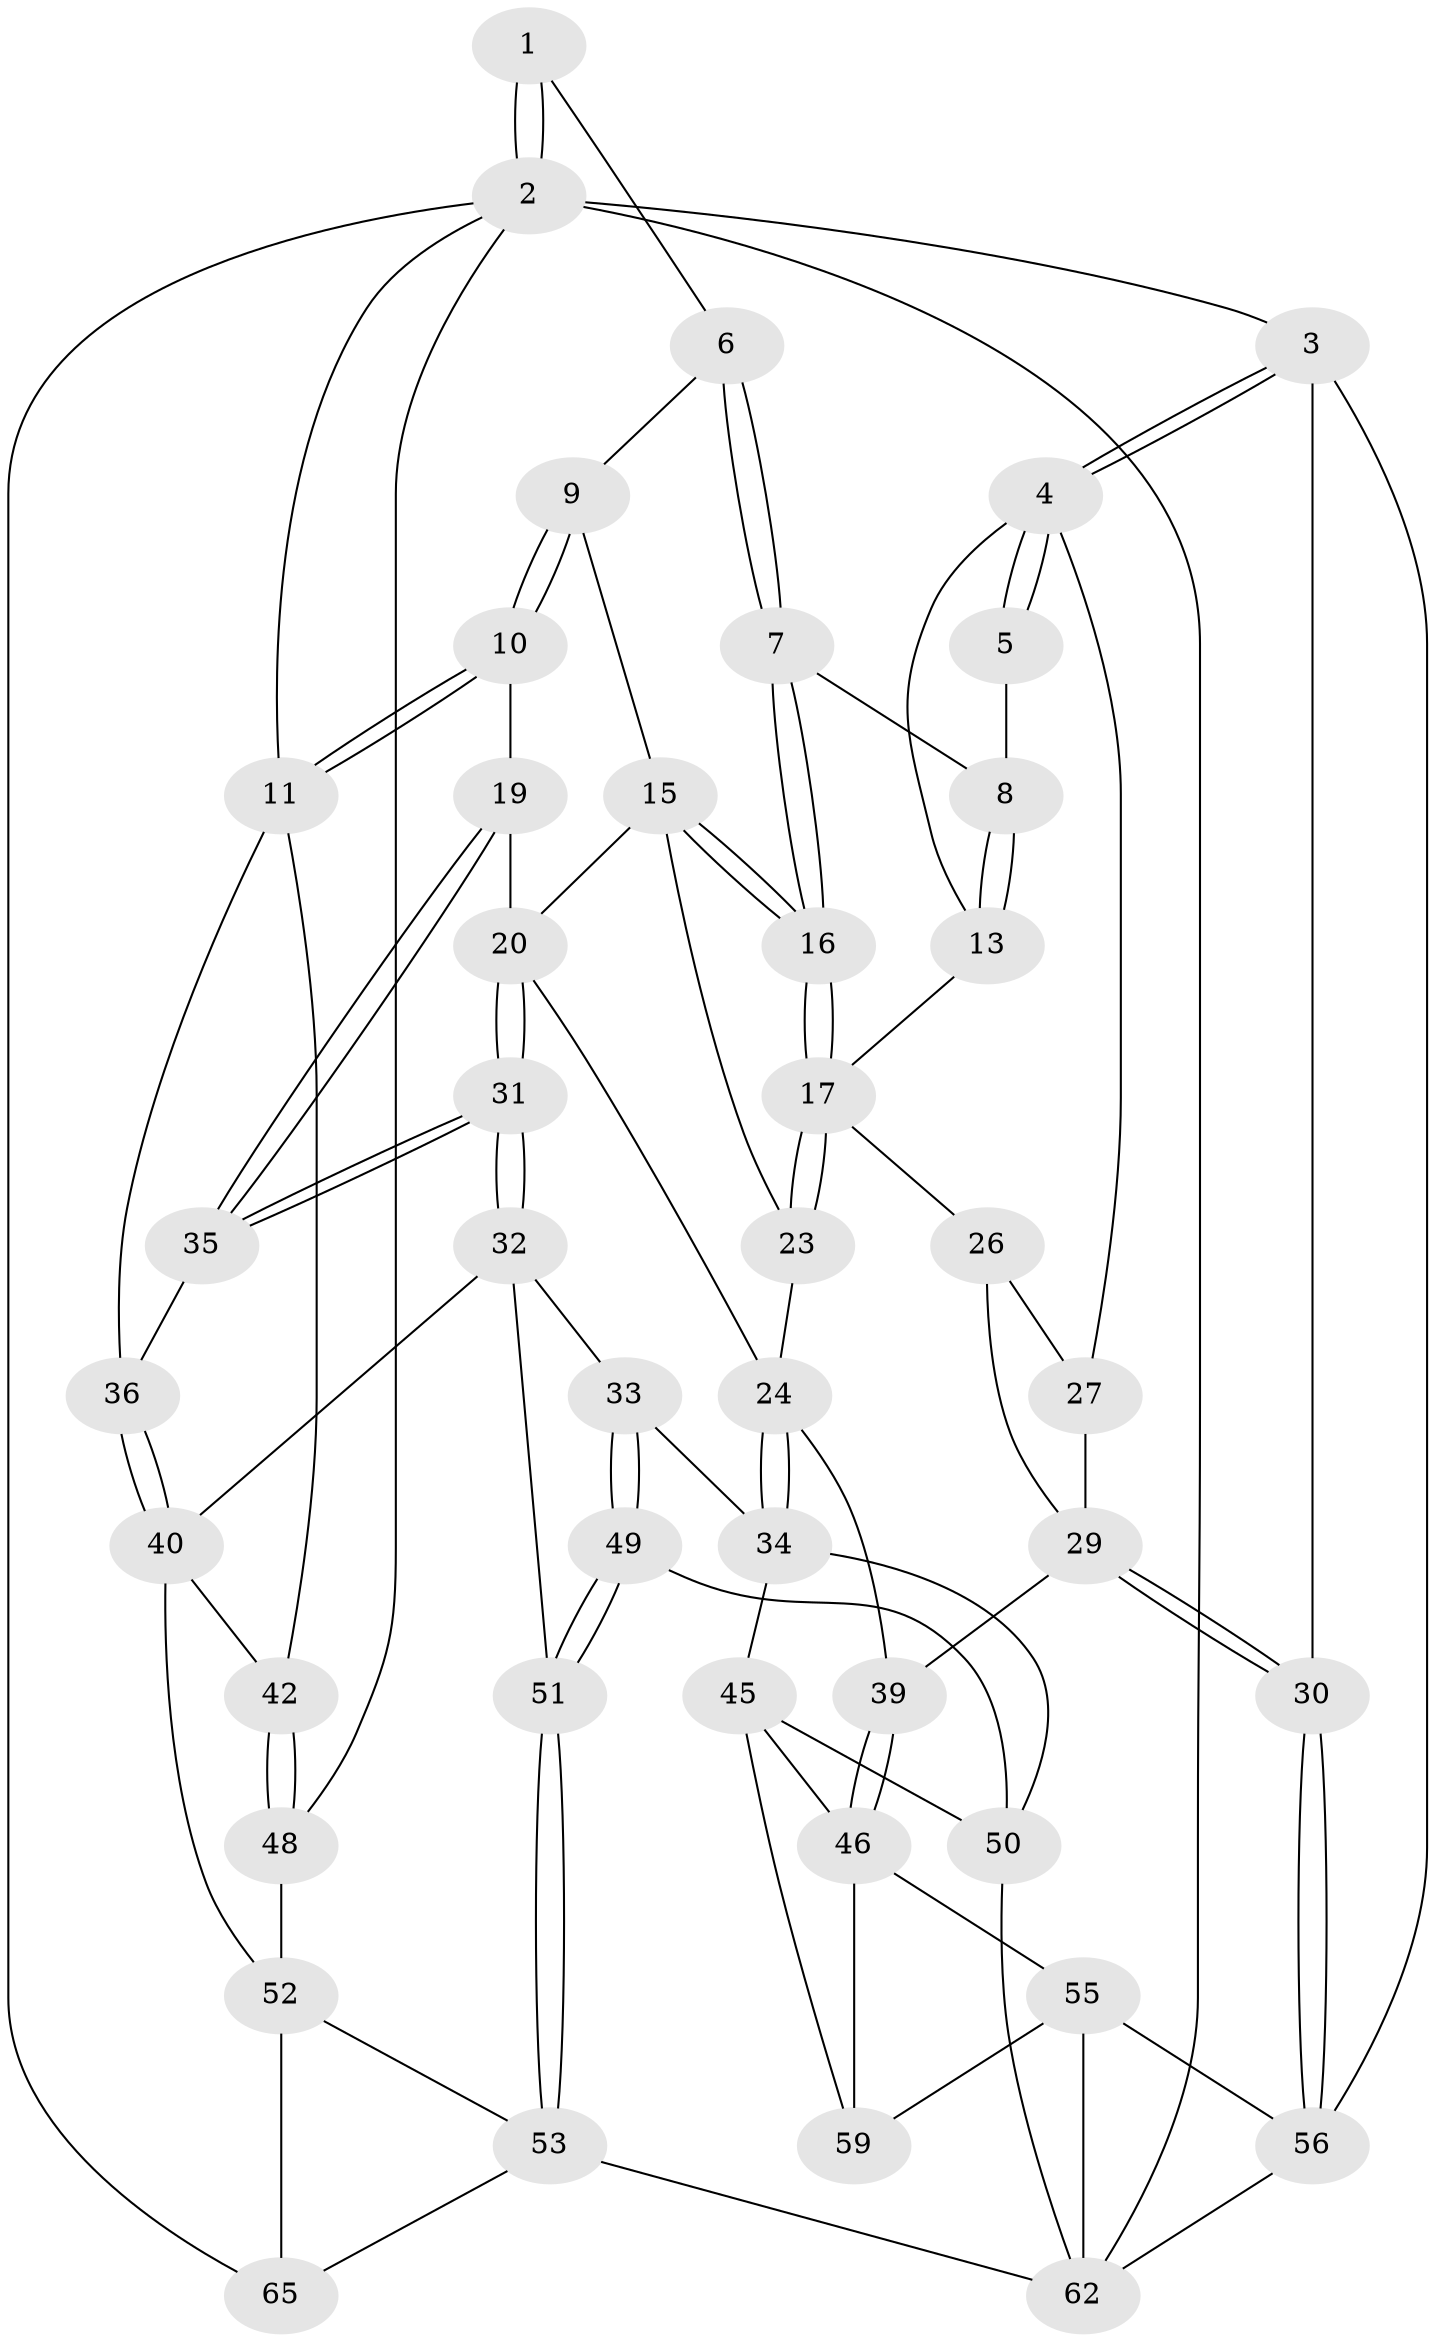 // Generated by graph-tools (version 1.1) at 2025/24/03/03/25 07:24:32]
// undirected, 45 vertices, 102 edges
graph export_dot {
graph [start="1"]
  node [color=gray90,style=filled];
  1 [pos="+0.6175857914329796+0"];
  2 [pos="+1+0",super="+47"];
  3 [pos="+0+0"];
  4 [pos="+0+0",super="+14"];
  5 [pos="+0.3670916939779516+0"];
  6 [pos="+0.6177985987918805+0.019453616227939875"];
  7 [pos="+0.5313448120704868+0.1976619068889225"];
  8 [pos="+0.4454450258277726+0.2035554692176669"];
  9 [pos="+0.7226293471904517+0.2053936209629043"];
  10 [pos="+0.8621168888387435+0.2485787009378723"];
  11 [pos="+0.9858217329082358+0.22743630226165107",super="+12"];
  13 [pos="+0.3484231542841463+0.22916767880725203"];
  15 [pos="+0.692419540274401+0.2579448967518342",super="+22"];
  16 [pos="+0.5413618596992702+0.25374697623005865"];
  17 [pos="+0.5321434044692966+0.37037449533344996",super="+18"];
  19 [pos="+0.7766599888608414+0.3511967301455476"];
  20 [pos="+0.7644926556010445+0.35349764615077384",super="+21"];
  23 [pos="+0.5575452194756955+0.39741508059346314"];
  24 [pos="+0.5946451021871967+0.4429922915260557",super="+25"];
  26 [pos="+0.3717359065383158+0.3583335133442204",super="+37"];
  27 [pos="+0.14251073105985418+0.3255762549749524",super="+28"];
  29 [pos="+0+0.6368918758508337",super="+38"];
  30 [pos="+0+0.6509974907670115"];
  31 [pos="+0.6659627932231285+0.4817946308489906"];
  32 [pos="+0.6655188486009954+0.4820844951114408",super="+41"];
  33 [pos="+0.6264638609821955+0.4860590592385385"];
  34 [pos="+0.6189051846027075+0.4823943992199083",super="+44"];
  35 [pos="+0.8255798267910441+0.43678955303053224"];
  36 [pos="+0.8616930800408582+0.450822752240687"];
  39 [pos="+0.2819717631708628+0.6293019080529756"];
  40 [pos="+0.9029128679202576+0.564274699374026",super="+43"];
  42 [pos="+1+0.6011590598562266"];
  45 [pos="+0.3482247007866924+0.7033956722065158",super="+58"];
  46 [pos="+0.3098593012400813+0.661088427277061",super="+54"];
  48 [pos="+1+0.7447391117071063"];
  49 [pos="+0.697396574950555+0.7638355577442839"];
  50 [pos="+0.6736425766864262+0.7715608117449887",super="+60"];
  51 [pos="+0.7014105700761601+0.7643214325357405"];
  52 [pos="+0.8159017941936315+0.8460192520653214",super="+57"];
  53 [pos="+0.8094867339246288+0.8434591386047889",super="+61"];
  55 [pos="+0+0.7825783436888678",super="+63"];
  56 [pos="+0+0.6821318911868057"];
  59 [pos="+0.21403434384800285+0.9648548378073243"];
  62 [pos="+0.5662597271821044+1",super="+64"];
  65 [pos="+1+1"];
  1 -- 2;
  1 -- 2;
  1 -- 6;
  2 -- 3;
  2 -- 48;
  2 -- 65;
  2 -- 62;
  2 -- 11;
  3 -- 4;
  3 -- 4;
  3 -- 30;
  3 -- 56;
  4 -- 5;
  4 -- 5;
  4 -- 13;
  4 -- 27;
  5 -- 8;
  6 -- 7;
  6 -- 7;
  6 -- 9;
  7 -- 8;
  7 -- 16;
  7 -- 16;
  8 -- 13;
  8 -- 13;
  9 -- 10;
  9 -- 10;
  9 -- 15;
  10 -- 11;
  10 -- 11;
  10 -- 19;
  11 -- 36;
  11 -- 42;
  13 -- 17;
  15 -- 16;
  15 -- 16;
  15 -- 20;
  15 -- 23;
  16 -- 17;
  16 -- 17;
  17 -- 23;
  17 -- 23;
  17 -- 26;
  19 -- 20;
  19 -- 35;
  19 -- 35;
  20 -- 31;
  20 -- 31;
  20 -- 24;
  23 -- 24;
  24 -- 34;
  24 -- 34;
  24 -- 39;
  26 -- 27 [weight=2];
  26 -- 29;
  27 -- 29;
  29 -- 30;
  29 -- 30;
  29 -- 39;
  30 -- 56;
  30 -- 56;
  31 -- 32;
  31 -- 32;
  31 -- 35;
  31 -- 35;
  32 -- 33;
  32 -- 40;
  32 -- 51;
  33 -- 34;
  33 -- 49;
  33 -- 49;
  34 -- 50;
  34 -- 45;
  35 -- 36;
  36 -- 40;
  36 -- 40;
  39 -- 46;
  39 -- 46;
  40 -- 42;
  40 -- 52;
  42 -- 48;
  42 -- 48;
  45 -- 46;
  45 -- 59;
  45 -- 50;
  46 -- 59;
  46 -- 55;
  48 -- 52;
  49 -- 50;
  49 -- 51;
  49 -- 51;
  50 -- 62;
  51 -- 53;
  51 -- 53;
  52 -- 53;
  52 -- 65;
  53 -- 65;
  53 -- 62;
  55 -- 56;
  55 -- 59;
  55 -- 62;
  56 -- 62;
}

